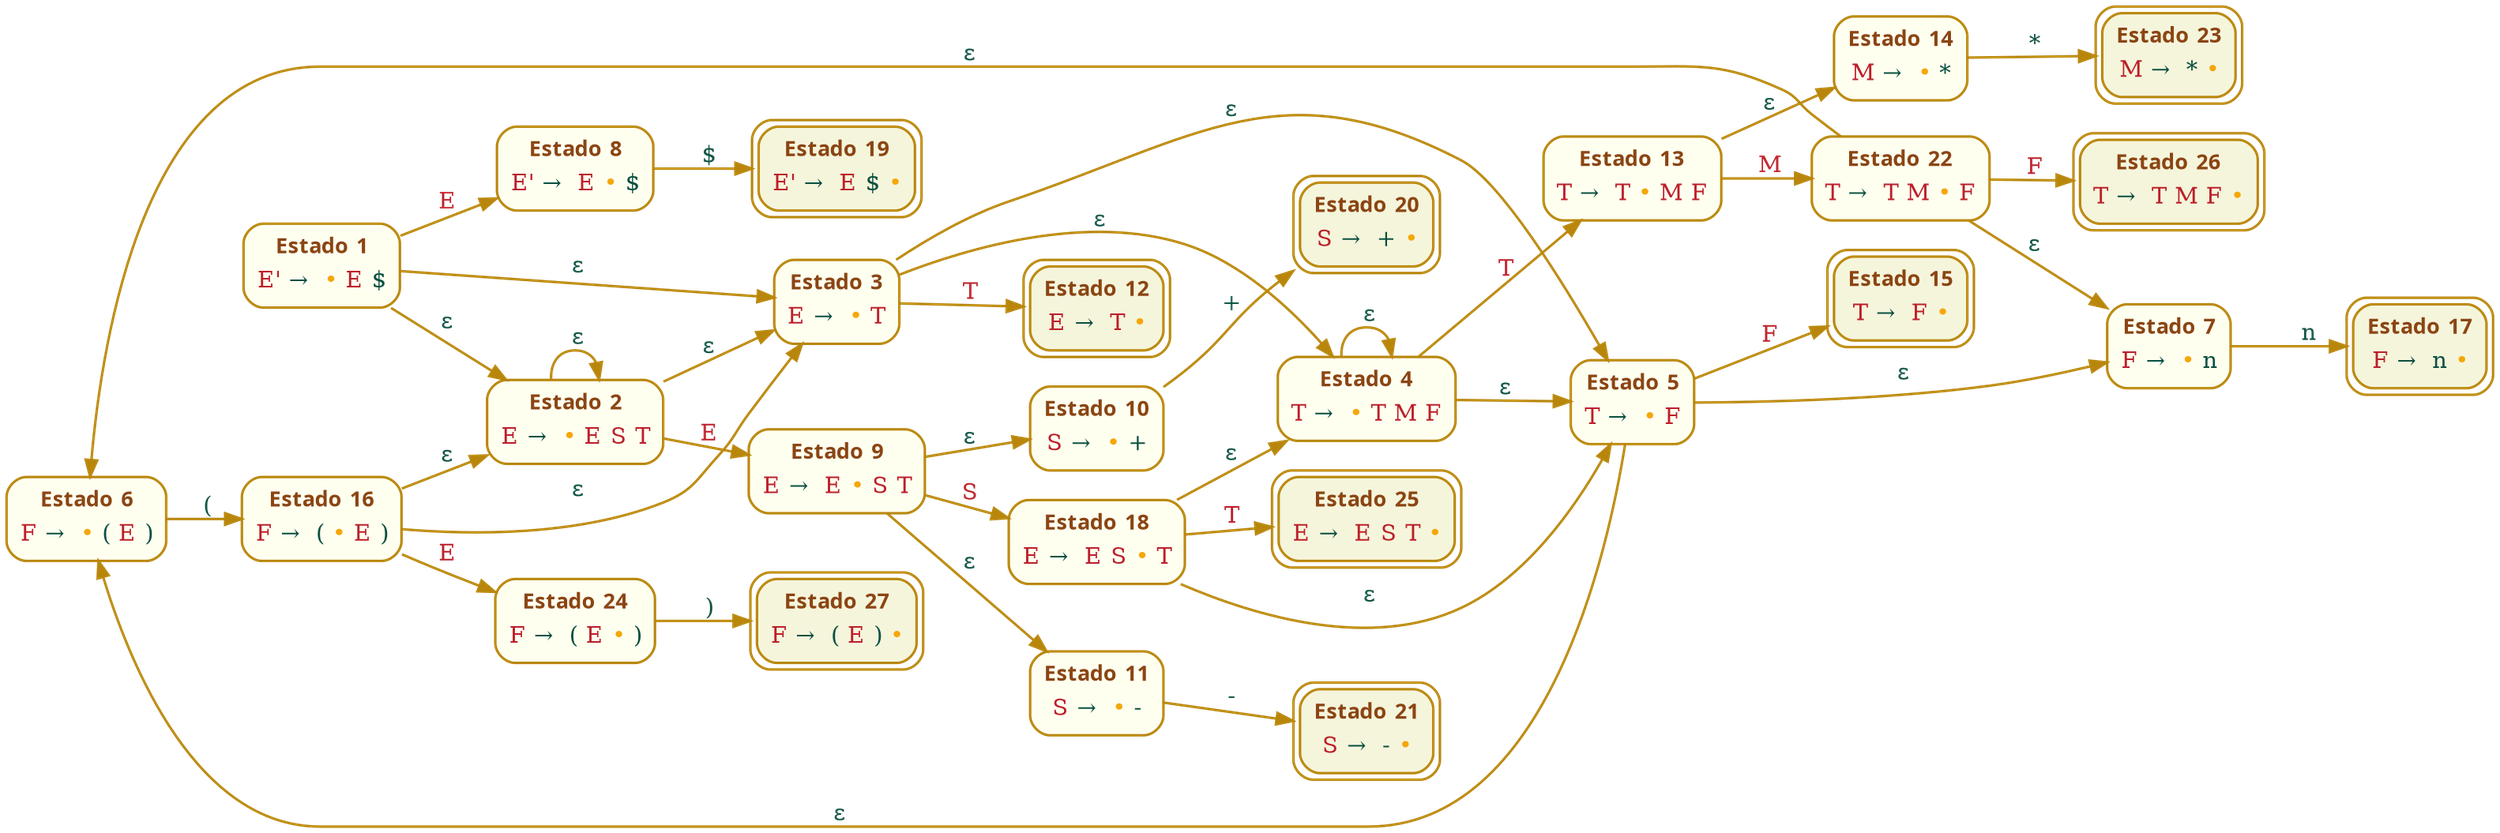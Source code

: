 digraph NFA { 
graph[size="auto" ratio="auto" margin=0.00 ordering="" rotate=0 color="black" bgcolor="transparent" splines="spline" nodesep=0.25 ranksep=0.50 rankdir="LR" rank="same" ];

// SHIFT STATES: 7 
node[height=0.50 width=0.75 fixedsize=0 shape="rect" color="darkgoldenrod" fillcolor="ivory" style="filled,rounded" regular=0 peripheries=1 sides=4 orientation=0.00 distortion=0.00 skew=0.00 penwidth=1.50 margin=0.05 ];
state_10006[id="state_10006" label=<<TABLE BORDER="0">
  <TR><TD TITLE="state_10006_title" id="state_10006_title" BORDER="0" SIDES="B" href="#"><b><font color="#8B4513" face="Calibri" point-size="13.0">Estado </font><font color="#8B4513" face="Calibri" point-size="13.0">6</font></b></TD></TR>
  <TR><TD TITLE="state_10006_item_1" id="state_10006_item_1" href="#"><font color="#BC1F29" face="Times-Roman" point-size="14.0">F </font><font color="#0A5040" face="Times-Roman" point-size="14.0">→ </font><font color="#F5A70A" face="Times-Roman" point-size="14.0"> •</font><font color="#0A5040" face="Times-Roman" point-size="14.0"> (</font><font color="#BC1F29" face="Times-Roman" point-size="14.0"> E</font><font color="#0A5040" face="Times-Roman" point-size="14.0"> )</font></TD></TR>
  </TABLE>>];
state_10007[id="state_10007" label=<<TABLE BORDER="0">
  <TR><TD TITLE="state_10007_title" id="state_10007_title" BORDER="0" SIDES="B" href="#"><b><font color="#8B4513" face="Calibri" point-size="13.0">Estado </font><font color="#8B4513" face="Calibri" point-size="13.0">7</font></b></TD></TR>
  <TR><TD TITLE="state_10007_item_1" id="state_10007_item_1" href="#"><font color="#BC1F29" face="Times-Roman" point-size="14.0">F </font><font color="#0A5040" face="Times-Roman" point-size="14.0">→ </font><font color="#F5A70A" face="Times-Roman" point-size="14.0"> •</font><font color="#0A5040" face="Times-Roman" point-size="14.0"> n</font></TD></TR>
  </TABLE>>];
state_10008[id="state_10008" label=<<TABLE BORDER="0">
  <TR><TD TITLE="state_10008_title" id="state_10008_title" BORDER="0" SIDES="B" href="#"><b><font color="#8B4513" face="Calibri" point-size="13.0">Estado </font><font color="#8B4513" face="Calibri" point-size="13.0">8</font></b></TD></TR>
  <TR><TD TITLE="state_10008_item_1" id="state_10008_item_1" href="#"><font color="#BC1F29" face="Times-Roman" point-size="14.0">E' </font><font color="#0A5040" face="Times-Roman" point-size="14.0">→ </font><font color="#BC1F29" face="Times-Roman" point-size="14.0"> E</font><font color="#F5A70A" face="Times-Roman" point-size="14.0"> •</font><font color="#0A5040" face="Times-Roman" point-size="14.0"> $</font></TD></TR>
  </TABLE>>];
state_10010[id="state_10010" label=<<TABLE BORDER="0">
  <TR><TD TITLE="state_10010_title" id="state_10010_title" BORDER="0" SIDES="B" href="#"><b><font color="#8B4513" face="Calibri" point-size="13.0">Estado </font><font color="#8B4513" face="Calibri" point-size="13.0">10</font></b></TD></TR>
  <TR><TD TITLE="state_10010_item_1" id="state_10010_item_1" href="#"><font color="#BC1F29" face="Times-Roman" point-size="14.0">S </font><font color="#0A5040" face="Times-Roman" point-size="14.0">→ </font><font color="#F5A70A" face="Times-Roman" point-size="14.0"> •</font><font color="#0A5040" face="Times-Roman" point-size="14.0"> +</font></TD></TR>
  </TABLE>>];
state_10011[id="state_10011" label=<<TABLE BORDER="0">
  <TR><TD TITLE="state_10011_title" id="state_10011_title" BORDER="0" SIDES="B" href="#"><b><font color="#8B4513" face="Calibri" point-size="13.0">Estado </font><font color="#8B4513" face="Calibri" point-size="13.0">11</font></b></TD></TR>
  <TR><TD TITLE="state_10011_item_1" id="state_10011_item_1" href="#"><font color="#BC1F29" face="Times-Roman" point-size="14.0">S </font><font color="#0A5040" face="Times-Roman" point-size="14.0">→ </font><font color="#F5A70A" face="Times-Roman" point-size="14.0"> •</font><font color="#0A5040" face="Times-Roman" point-size="14.0"> -</font></TD></TR>
  </TABLE>>];
state_10014[id="state_10014" label=<<TABLE BORDER="0">
  <TR><TD TITLE="state_10014_title" id="state_10014_title" BORDER="0" SIDES="B" href="#"><b><font color="#8B4513" face="Calibri" point-size="13.0">Estado </font><font color="#8B4513" face="Calibri" point-size="13.0">14</font></b></TD></TR>
  <TR><TD TITLE="state_10014_item_1" id="state_10014_item_1" href="#"><font color="#BC1F29" face="Times-Roman" point-size="14.0">M </font><font color="#0A5040" face="Times-Roman" point-size="14.0">→ </font><font color="#F5A70A" face="Times-Roman" point-size="14.0"> •</font><font color="#0A5040" face="Times-Roman" point-size="14.0"> *</font></TD></TR>
  </TABLE>>];
state_10024[id="state_10024" label=<<TABLE BORDER="0">
  <TR><TD TITLE="state_10024_title" id="state_10024_title" BORDER="0" SIDES="B" href="#"><b><font color="#8B4513" face="Calibri" point-size="13.0">Estado </font><font color="#8B4513" face="Calibri" point-size="13.0">24</font></b></TD></TR>
  <TR><TD TITLE="state_10024_item_1" id="state_10024_item_1" href="#"><font color="#BC1F29" face="Times-Roman" point-size="14.0">F </font><font color="#0A5040" face="Times-Roman" point-size="14.0">→ </font><font color="#0A5040" face="Times-Roman" point-size="14.0"> (</font><font color="#BC1F29" face="Times-Roman" point-size="14.0"> E</font><font color="#F5A70A" face="Times-Roman" point-size="14.0"> •</font><font color="#0A5040" face="Times-Roman" point-size="14.0"> )</font></TD></TR>
  </TABLE>>];

// NON DETERMINISTIC STATES: 10 
node[height=0.50 width=0.75 fixedsize=0 shape="rect" color="darkgoldenrod" fillcolor="ivory" style="filled,rounded" regular=0 peripheries=1 sides=4 orientation=0.00 distortion=0.00 skew=0.00 penwidth=1.50 margin=0.05 ];
state_10001[id="state_10001" label=<<TABLE BORDER="0">
  <TR><TD TITLE="state_10001_title" id="state_10001_title" BORDER="0" SIDES="B" href="#"><b><font color="#8B4513" face="Calibri" point-size="13.0">Estado </font><font color="#8B4513" face="Calibri" point-size="13.0">1</font></b></TD></TR>
  <TR><TD TITLE="state_10001_item_1" id="state_10001_item_1" href="#"><font color="#BC1F29" face="Times-Roman" point-size="14.0">E' </font><font color="#0A5040" face="Times-Roman" point-size="14.0">→ </font><font color="#F5A70A" face="Times-Roman" point-size="14.0"> •</font><font color="#BC1F29" face="Times-Roman" point-size="14.0"> E</font><font color="#0A5040" face="Times-Roman" point-size="14.0"> $</font></TD></TR>
  </TABLE>>];
state_10002[id="state_10002" label=<<TABLE BORDER="0">
  <TR><TD TITLE="state_10002_title" id="state_10002_title" BORDER="0" SIDES="B" href="#"><b><font color="#8B4513" face="Calibri" point-size="13.0">Estado </font><font color="#8B4513" face="Calibri" point-size="13.0">2</font></b></TD></TR>
  <TR><TD TITLE="state_10002_item_1" id="state_10002_item_1" href="#"><font color="#BC1F29" face="Times-Roman" point-size="14.0">E </font><font color="#0A5040" face="Times-Roman" point-size="14.0">→ </font><font color="#F5A70A" face="Times-Roman" point-size="14.0"> •</font><font color="#BC1F29" face="Times-Roman" point-size="14.0"> E</font><font color="#BC1F29" face="Times-Roman" point-size="14.0"> S</font><font color="#BC1F29" face="Times-Roman" point-size="14.0"> T</font></TD></TR>
  </TABLE>>];
state_10003[id="state_10003" label=<<TABLE BORDER="0">
  <TR><TD TITLE="state_10003_title" id="state_10003_title" BORDER="0" SIDES="B" href="#"><b><font color="#8B4513" face="Calibri" point-size="13.0">Estado </font><font color="#8B4513" face="Calibri" point-size="13.0">3</font></b></TD></TR>
  <TR><TD TITLE="state_10003_item_1" id="state_10003_item_1" href="#"><font color="#BC1F29" face="Times-Roman" point-size="14.0">E </font><font color="#0A5040" face="Times-Roman" point-size="14.0">→ </font><font color="#F5A70A" face="Times-Roman" point-size="14.0"> •</font><font color="#BC1F29" face="Times-Roman" point-size="14.0"> T</font></TD></TR>
  </TABLE>>];
state_10004[id="state_10004" label=<<TABLE BORDER="0">
  <TR><TD TITLE="state_10004_title" id="state_10004_title" BORDER="0" SIDES="B" href="#"><b><font color="#8B4513" face="Calibri" point-size="13.0">Estado </font><font color="#8B4513" face="Calibri" point-size="13.0">4</font></b></TD></TR>
  <TR><TD TITLE="state_10004_item_1" id="state_10004_item_1" href="#"><font color="#BC1F29" face="Times-Roman" point-size="14.0">T </font><font color="#0A5040" face="Times-Roman" point-size="14.0">→ </font><font color="#F5A70A" face="Times-Roman" point-size="14.0"> •</font><font color="#BC1F29" face="Times-Roman" point-size="14.0"> T</font><font color="#BC1F29" face="Times-Roman" point-size="14.0"> M</font><font color="#BC1F29" face="Times-Roman" point-size="14.0"> F</font></TD></TR>
  </TABLE>>];
state_10005[id="state_10005" label=<<TABLE BORDER="0">
  <TR><TD TITLE="state_10005_title" id="state_10005_title" BORDER="0" SIDES="B" href="#"><b><font color="#8B4513" face="Calibri" point-size="13.0">Estado </font><font color="#8B4513" face="Calibri" point-size="13.0">5</font></b></TD></TR>
  <TR><TD TITLE="state_10005_item_1" id="state_10005_item_1" href="#"><font color="#BC1F29" face="Times-Roman" point-size="14.0">T </font><font color="#0A5040" face="Times-Roman" point-size="14.0">→ </font><font color="#F5A70A" face="Times-Roman" point-size="14.0"> •</font><font color="#BC1F29" face="Times-Roman" point-size="14.0"> F</font></TD></TR>
  </TABLE>>];
state_10009[id="state_10009" label=<<TABLE BORDER="0">
  <TR><TD TITLE="state_10009_title" id="state_10009_title" BORDER="0" SIDES="B" href="#"><b><font color="#8B4513" face="Calibri" point-size="13.0">Estado </font><font color="#8B4513" face="Calibri" point-size="13.0">9</font></b></TD></TR>
  <TR><TD TITLE="state_10009_item_1" id="state_10009_item_1" href="#"><font color="#BC1F29" face="Times-Roman" point-size="14.0">E </font><font color="#0A5040" face="Times-Roman" point-size="14.0">→ </font><font color="#BC1F29" face="Times-Roman" point-size="14.0"> E</font><font color="#F5A70A" face="Times-Roman" point-size="14.0"> •</font><font color="#BC1F29" face="Times-Roman" point-size="14.0"> S</font><font color="#BC1F29" face="Times-Roman" point-size="14.0"> T</font></TD></TR>
  </TABLE>>];
state_10013[id="state_10013" label=<<TABLE BORDER="0">
  <TR><TD TITLE="state_10013_title" id="state_10013_title" BORDER="0" SIDES="B" href="#"><b><font color="#8B4513" face="Calibri" point-size="13.0">Estado </font><font color="#8B4513" face="Calibri" point-size="13.0">13</font></b></TD></TR>
  <TR><TD TITLE="state_10013_item_1" id="state_10013_item_1" href="#"><font color="#BC1F29" face="Times-Roman" point-size="14.0">T </font><font color="#0A5040" face="Times-Roman" point-size="14.0">→ </font><font color="#BC1F29" face="Times-Roman" point-size="14.0"> T</font><font color="#F5A70A" face="Times-Roman" point-size="14.0"> •</font><font color="#BC1F29" face="Times-Roman" point-size="14.0"> M</font><font color="#BC1F29" face="Times-Roman" point-size="14.0"> F</font></TD></TR>
  </TABLE>>];
state_10016[id="state_10016" label=<<TABLE BORDER="0">
  <TR><TD TITLE="state_10016_title" id="state_10016_title" BORDER="0" SIDES="B" href="#"><b><font color="#8B4513" face="Calibri" point-size="13.0">Estado </font><font color="#8B4513" face="Calibri" point-size="13.0">16</font></b></TD></TR>
  <TR><TD TITLE="state_10016_item_1" id="state_10016_item_1" href="#"><font color="#BC1F29" face="Times-Roman" point-size="14.0">F </font><font color="#0A5040" face="Times-Roman" point-size="14.0">→ </font><font color="#0A5040" face="Times-Roman" point-size="14.0"> (</font><font color="#F5A70A" face="Times-Roman" point-size="14.0"> •</font><font color="#BC1F29" face="Times-Roman" point-size="14.0"> E</font><font color="#0A5040" face="Times-Roman" point-size="14.0"> )</font></TD></TR>
  </TABLE>>];
state_10018[id="state_10018" label=<<TABLE BORDER="0">
  <TR><TD TITLE="state_10018_title" id="state_10018_title" BORDER="0" SIDES="B" href="#"><b><font color="#8B4513" face="Calibri" point-size="13.0">Estado </font><font color="#8B4513" face="Calibri" point-size="13.0">18</font></b></TD></TR>
  <TR><TD TITLE="state_10018_item_1" id="state_10018_item_1" href="#"><font color="#BC1F29" face="Times-Roman" point-size="14.0">E </font><font color="#0A5040" face="Times-Roman" point-size="14.0">→ </font><font color="#BC1F29" face="Times-Roman" point-size="14.0"> E</font><font color="#BC1F29" face="Times-Roman" point-size="14.0"> S</font><font color="#F5A70A" face="Times-Roman" point-size="14.0"> •</font><font color="#BC1F29" face="Times-Roman" point-size="14.0"> T</font></TD></TR>
  </TABLE>>];
state_10022[id="state_10022" label=<<TABLE BORDER="0">
  <TR><TD TITLE="state_10022_title" id="state_10022_title" BORDER="0" SIDES="B" href="#"><b><font color="#8B4513" face="Calibri" point-size="13.0">Estado </font><font color="#8B4513" face="Calibri" point-size="13.0">22</font></b></TD></TR>
  <TR><TD TITLE="state_10022_item_1" id="state_10022_item_1" href="#"><font color="#BC1F29" face="Times-Roman" point-size="14.0">T </font><font color="#0A5040" face="Times-Roman" point-size="14.0">→ </font><font color="#BC1F29" face="Times-Roman" point-size="14.0"> T</font><font color="#BC1F29" face="Times-Roman" point-size="14.0"> M</font><font color="#F5A70A" face="Times-Roman" point-size="14.0"> •</font><font color="#BC1F29" face="Times-Roman" point-size="14.0"> F</font></TD></TR>
  </TABLE>>];

// REDUCTION STATES: 10 
node[height=0.50 width=0.75 fixedsize=0 shape="rect" color="darkgoldenrod" fillcolor="beige" style="filled,rounded" regular=0 peripheries=2 sides=4 orientation=0.00 distortion=0.00 skew=0.00 penwidth=1.50 margin=0.05 ];
state_10012[id="state_10012" label=<<TABLE BORDER="0">
  <TR><TD TITLE="state_10012_title" id="state_10012_title" BORDER="0" SIDES="B" href="#"><b><font color="#8B4513" face="Calibri" point-size="13.0">Estado </font><font color="#8B4513" face="Calibri" point-size="13.0">12</font></b></TD></TR>
  <TR><TD TITLE="state_10012_item_1" id="state_10012_item_1" href="#"><font color="#BC1F29" face="Times-Roman" point-size="14.0">E </font><font color="#0A5040" face="Times-Roman" point-size="14.0">→ </font><font color="#BC1F29" face="Times-Roman" point-size="14.0"> T</font><font color="#F5A70A" face="Times-Roman" point-size="14.0"> •</font></TD></TR>
  </TABLE>>];
state_10015[id="state_10015" label=<<TABLE BORDER="0">
  <TR><TD TITLE="state_10015_title" id="state_10015_title" BORDER="0" SIDES="B" href="#"><b><font color="#8B4513" face="Calibri" point-size="13.0">Estado </font><font color="#8B4513" face="Calibri" point-size="13.0">15</font></b></TD></TR>
  <TR><TD TITLE="state_10015_item_1" id="state_10015_item_1" href="#"><font color="#BC1F29" face="Times-Roman" point-size="14.0">T </font><font color="#0A5040" face="Times-Roman" point-size="14.0">→ </font><font color="#BC1F29" face="Times-Roman" point-size="14.0"> F</font><font color="#F5A70A" face="Times-Roman" point-size="14.0"> •</font></TD></TR>
  </TABLE>>];
state_10017[id="state_10017" label=<<TABLE BORDER="0">
  <TR><TD TITLE="state_10017_title" id="state_10017_title" BORDER="0" SIDES="B" href="#"><b><font color="#8B4513" face="Calibri" point-size="13.0">Estado </font><font color="#8B4513" face="Calibri" point-size="13.0">17</font></b></TD></TR>
  <TR><TD TITLE="state_10017_item_1" id="state_10017_item_1" href="#"><font color="#BC1F29" face="Times-Roman" point-size="14.0">F </font><font color="#0A5040" face="Times-Roman" point-size="14.0">→ </font><font color="#0A5040" face="Times-Roman" point-size="14.0"> n</font><font color="#F5A70A" face="Times-Roman" point-size="14.0"> •</font></TD></TR>
  </TABLE>>];
state_10019[id="state_10019" label=<<TABLE BORDER="0">
  <TR><TD TITLE="state_10019_title" id="state_10019_title" BORDER="0" SIDES="B" href="#"><b><font color="#8B4513" face="Calibri" point-size="13.0">Estado </font><font color="#8B4513" face="Calibri" point-size="13.0">19</font></b></TD></TR>
  <TR><TD TITLE="state_10019_item_1" id="state_10019_item_1" href="#"><font color="#BC1F29" face="Times-Roman" point-size="14.0">E' </font><font color="#0A5040" face="Times-Roman" point-size="14.0">→ </font><font color="#BC1F29" face="Times-Roman" point-size="14.0"> E</font><font color="#0A5040" face="Times-Roman" point-size="14.0"> $</font><font color="#F5A70A" face="Times-Roman" point-size="14.0"> •</font></TD></TR>
  </TABLE>>];
state_10020[id="state_10020" label=<<TABLE BORDER="0">
  <TR><TD TITLE="state_10020_title" id="state_10020_title" BORDER="0" SIDES="B" href="#"><b><font color="#8B4513" face="Calibri" point-size="13.0">Estado </font><font color="#8B4513" face="Calibri" point-size="13.0">20</font></b></TD></TR>
  <TR><TD TITLE="state_10020_item_1" id="state_10020_item_1" href="#"><font color="#BC1F29" face="Times-Roman" point-size="14.0">S </font><font color="#0A5040" face="Times-Roman" point-size="14.0">→ </font><font color="#0A5040" face="Times-Roman" point-size="14.0"> +</font><font color="#F5A70A" face="Times-Roman" point-size="14.0"> •</font></TD></TR>
  </TABLE>>];
state_10021[id="state_10021" label=<<TABLE BORDER="0">
  <TR><TD TITLE="state_10021_title" id="state_10021_title" BORDER="0" SIDES="B" href="#"><b><font color="#8B4513" face="Calibri" point-size="13.0">Estado </font><font color="#8B4513" face="Calibri" point-size="13.0">21</font></b></TD></TR>
  <TR><TD TITLE="state_10021_item_1" id="state_10021_item_1" href="#"><font color="#BC1F29" face="Times-Roman" point-size="14.0">S </font><font color="#0A5040" face="Times-Roman" point-size="14.0">→ </font><font color="#0A5040" face="Times-Roman" point-size="14.0"> -</font><font color="#F5A70A" face="Times-Roman" point-size="14.0"> •</font></TD></TR>
  </TABLE>>];
state_10023[id="state_10023" label=<<TABLE BORDER="0">
  <TR><TD TITLE="state_10023_title" id="state_10023_title" BORDER="0" SIDES="B" href="#"><b><font color="#8B4513" face="Calibri" point-size="13.0">Estado </font><font color="#8B4513" face="Calibri" point-size="13.0">23</font></b></TD></TR>
  <TR><TD TITLE="state_10023_item_1" id="state_10023_item_1" href="#"><font color="#BC1F29" face="Times-Roman" point-size="14.0">M </font><font color="#0A5040" face="Times-Roman" point-size="14.0">→ </font><font color="#0A5040" face="Times-Roman" point-size="14.0"> *</font><font color="#F5A70A" face="Times-Roman" point-size="14.0"> •</font></TD></TR>
  </TABLE>>];
state_10025[id="state_10025" label=<<TABLE BORDER="0">
  <TR><TD TITLE="state_10025_title" id="state_10025_title" BORDER="0" SIDES="B" href="#"><b><font color="#8B4513" face="Calibri" point-size="13.0">Estado </font><font color="#8B4513" face="Calibri" point-size="13.0">25</font></b></TD></TR>
  <TR><TD TITLE="state_10025_item_1" id="state_10025_item_1" href="#"><font color="#BC1F29" face="Times-Roman" point-size="14.0">E </font><font color="#0A5040" face="Times-Roman" point-size="14.0">→ </font><font color="#BC1F29" face="Times-Roman" point-size="14.0"> E</font><font color="#BC1F29" face="Times-Roman" point-size="14.0"> S</font><font color="#BC1F29" face="Times-Roman" point-size="14.0"> T</font><font color="#F5A70A" face="Times-Roman" point-size="14.0"> •</font></TD></TR>
  </TABLE>>];
state_10026[id="state_10026" label=<<TABLE BORDER="0">
  <TR><TD TITLE="state_10026_title" id="state_10026_title" BORDER="0" SIDES="B" href="#"><b><font color="#8B4513" face="Calibri" point-size="13.0">Estado </font><font color="#8B4513" face="Calibri" point-size="13.0">26</font></b></TD></TR>
  <TR><TD TITLE="state_10026_item_1" id="state_10026_item_1" href="#"><font color="#BC1F29" face="Times-Roman" point-size="14.0">T </font><font color="#0A5040" face="Times-Roman" point-size="14.0">→ </font><font color="#BC1F29" face="Times-Roman" point-size="14.0"> T</font><font color="#BC1F29" face="Times-Roman" point-size="14.0"> M</font><font color="#BC1F29" face="Times-Roman" point-size="14.0"> F</font><font color="#F5A70A" face="Times-Roman" point-size="14.0"> •</font></TD></TR>
  </TABLE>>];
state_10027[id="state_10027" label=<<TABLE BORDER="0">
  <TR><TD TITLE="state_10027_title" id="state_10027_title" BORDER="0" SIDES="B" href="#"><b><font color="#8B4513" face="Calibri" point-size="13.0">Estado </font><font color="#8B4513" face="Calibri" point-size="13.0">27</font></b></TD></TR>
  <TR><TD TITLE="state_10027_item_1" id="state_10027_item_1" href="#"><font color="#BC1F29" face="Times-Roman" point-size="14.0">F </font><font color="#0A5040" face="Times-Roman" point-size="14.0">→ </font><font color="#0A5040" face="Times-Roman" point-size="14.0"> (</font><font color="#BC1F29" face="Times-Roman" point-size="14.0"> E</font><font color="#0A5040" face="Times-Roman" point-size="14.0"> )</font><font color="#F5A70A" face="Times-Roman" point-size="14.0"> •</font></TD></TR>
  </TABLE>>];

// TRANSITIONS: 36 
edge[weight=1.00 style="" color="darkgoldenrod" dir="forward" tailclip=1 headclip=1 arrowhead="normal" arrowtail="normal" arrowsize=1.00 labeldistance=1.00 decorate=0 constraint=1 minlen=1 penwidth=1.50 ];
state_10001->state_10008 [id="trans_1" label=<<font color="#BC1F29" face="Times-Roman" point-size="14.0"> E</font>>];
state_10001->state_10002 [id="trans_2" label=<<font color="#0A5040" face="Times-Roman" point-size="14.0"> ε</font>>];
state_10001->state_10003 [id="trans_3" label=<<font color="#0A5040" face="Times-Roman" point-size="14.0"> ε</font>>];
state_10002->state_10009 [id="trans_4" label=<<font color="#BC1F29" face="Times-Roman" point-size="14.0"> E</font>>];
state_10002->state_10002 [id="trans_5" label=<<font color="#0A5040" face="Times-Roman" point-size="14.0"> ε</font>>];
state_10002->state_10003 [id="trans_6" label=<<font color="#0A5040" face="Times-Roman" point-size="14.0"> ε</font>>];
state_10003->state_10012 [id="trans_7" label=<<font color="#BC1F29" face="Times-Roman" point-size="14.0"> T</font>>];
state_10003->state_10004 [id="trans_8" label=<<font color="#0A5040" face="Times-Roman" point-size="14.0"> ε</font>>];
state_10003->state_10005 [id="trans_9" label=<<font color="#0A5040" face="Times-Roman" point-size="14.0"> ε</font>>];
state_10004->state_10013 [id="trans_10" label=<<font color="#BC1F29" face="Times-Roman" point-size="14.0"> T</font>>];
state_10004->state_10004 [id="trans_11" label=<<font color="#0A5040" face="Times-Roman" point-size="14.0"> ε</font>>];
state_10004->state_10005 [id="trans_12" label=<<font color="#0A5040" face="Times-Roman" point-size="14.0"> ε</font>>];
state_10005->state_10015 [id="trans_13" label=<<font color="#BC1F29" face="Times-Roman" point-size="14.0"> F</font>>];
state_10005->state_10006 [id="trans_14" label=<<font color="#0A5040" face="Times-Roman" point-size="14.0"> ε</font>>];
state_10005->state_10007 [id="trans_15" label=<<font color="#0A5040" face="Times-Roman" point-size="14.0"> ε</font>>];
state_10006->state_10016 [id="trans_16" label=<<font color="#0A5040" face="Times-Roman" point-size="14.0"> (</font>>];
state_10007->state_10017 [id="trans_17" label=<<font color="#0A5040" face="Times-Roman" point-size="14.0"> n</font>>];
state_10008->state_10019 [id="trans_18" label=<<font color="#0A5040" face="Times-Roman" point-size="14.0"> $</font>>];
state_10009->state_10018 [id="trans_19" label=<<font color="#BC1F29" face="Times-Roman" point-size="14.0"> S</font>>];
state_10009->state_10010 [id="trans_20" label=<<font color="#0A5040" face="Times-Roman" point-size="14.0"> ε</font>>];
state_10009->state_10011 [id="trans_21" label=<<font color="#0A5040" face="Times-Roman" point-size="14.0"> ε</font>>];
state_10010->state_10020 [id="trans_22" label=<<font color="#0A5040" face="Times-Roman" point-size="14.0"> +</font>>];
state_10011->state_10021 [id="trans_23" label=<<font color="#0A5040" face="Times-Roman" point-size="14.0"> -</font>>];
state_10013->state_10022 [id="trans_24" label=<<font color="#BC1F29" face="Times-Roman" point-size="14.0"> M</font>>];
state_10013->state_10014 [id="trans_25" label=<<font color="#0A5040" face="Times-Roman" point-size="14.0"> ε</font>>];
state_10014->state_10023 [id="trans_26" label=<<font color="#0A5040" face="Times-Roman" point-size="14.0"> *</font>>];
state_10016->state_10002 [id="trans_27" label=<<font color="#0A5040" face="Times-Roman" point-size="14.0"> ε</font>>];
state_10016->state_10003 [id="trans_28" label=<<font color="#0A5040" face="Times-Roman" point-size="14.0"> ε</font>>];
state_10016->state_10024 [id="trans_29" label=<<font color="#BC1F29" face="Times-Roman" point-size="14.0"> E</font>>];
state_10018->state_10025 [id="trans_30" label=<<font color="#BC1F29" face="Times-Roman" point-size="14.0"> T</font>>];
state_10018->state_10004 [id="trans_31" label=<<font color="#0A5040" face="Times-Roman" point-size="14.0"> ε</font>>];
state_10018->state_10005 [id="trans_32" label=<<font color="#0A5040" face="Times-Roman" point-size="14.0"> ε</font>>];
state_10022->state_10026 [id="trans_33" label=<<font color="#BC1F29" face="Times-Roman" point-size="14.0"> F</font>>];
state_10022->state_10006 [id="trans_34" label=<<font color="#0A5040" face="Times-Roman" point-size="14.0"> ε</font>>];
state_10022->state_10007 [id="trans_35" label=<<font color="#0A5040" face="Times-Roman" point-size="14.0"> ε</font>>];
state_10024->state_10027 [id="trans_36" label=<<font color="#0A5040" face="Times-Roman" point-size="14.0"> )</font>>];
} 
